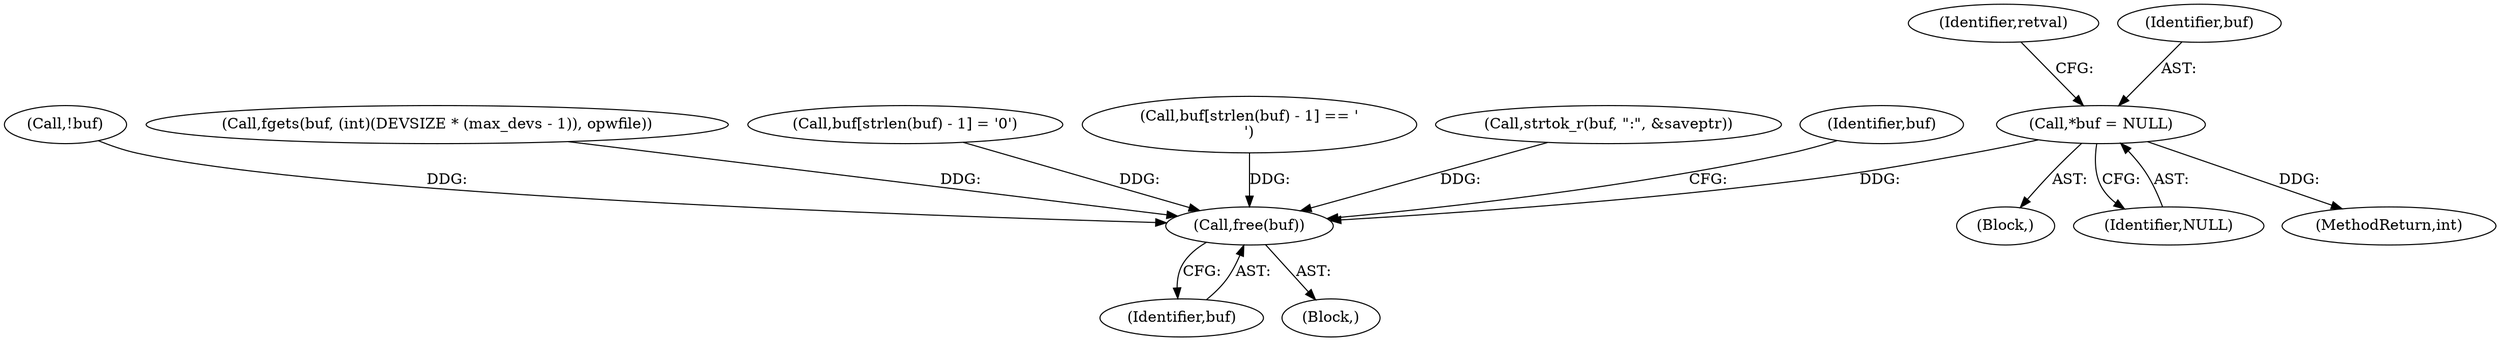 digraph "0_pam-u2f_18b1914e32b74ff52000f10e97067e841e5fff62_1@pointer" {
"1000113" [label="(Call,*buf = NULL)"];
"1000714" [label="(Call,free(buf))"];
"1000312" [label="(Call,!buf)"];
"1000120" [label="(Identifier,retval)"];
"1000111" [label="(Block,)"];
"1000113" [label="(Call,*buf = NULL)"];
"1000115" [label="(Identifier,NULL)"];
"1000326" [label="(Call,fgets(buf, (int)(DEVSIZE * (max_devs - 1)), opwfile))"];
"1000350" [label="(Call,buf[strlen(buf) - 1] = '\0')"];
"1000342" [label="(Call,buf[strlen(buf) - 1] == '\n')"];
"1000366" [label="(Call,strtok_r(buf, \":\", &saveptr))"];
"1000714" [label="(Call,free(buf))"];
"1000715" [label="(Identifier,buf)"];
"1000717" [label="(Identifier,buf)"];
"1000732" [label="(MethodReturn,int)"];
"1000114" [label="(Identifier,buf)"];
"1000713" [label="(Block,)"];
"1000113" -> "1000111"  [label="AST: "];
"1000113" -> "1000115"  [label="CFG: "];
"1000114" -> "1000113"  [label="AST: "];
"1000115" -> "1000113"  [label="AST: "];
"1000120" -> "1000113"  [label="CFG: "];
"1000113" -> "1000732"  [label="DDG: "];
"1000113" -> "1000714"  [label="DDG: "];
"1000714" -> "1000713"  [label="AST: "];
"1000714" -> "1000715"  [label="CFG: "];
"1000715" -> "1000714"  [label="AST: "];
"1000717" -> "1000714"  [label="CFG: "];
"1000350" -> "1000714"  [label="DDG: "];
"1000342" -> "1000714"  [label="DDG: "];
"1000366" -> "1000714"  [label="DDG: "];
"1000326" -> "1000714"  [label="DDG: "];
"1000312" -> "1000714"  [label="DDG: "];
}
